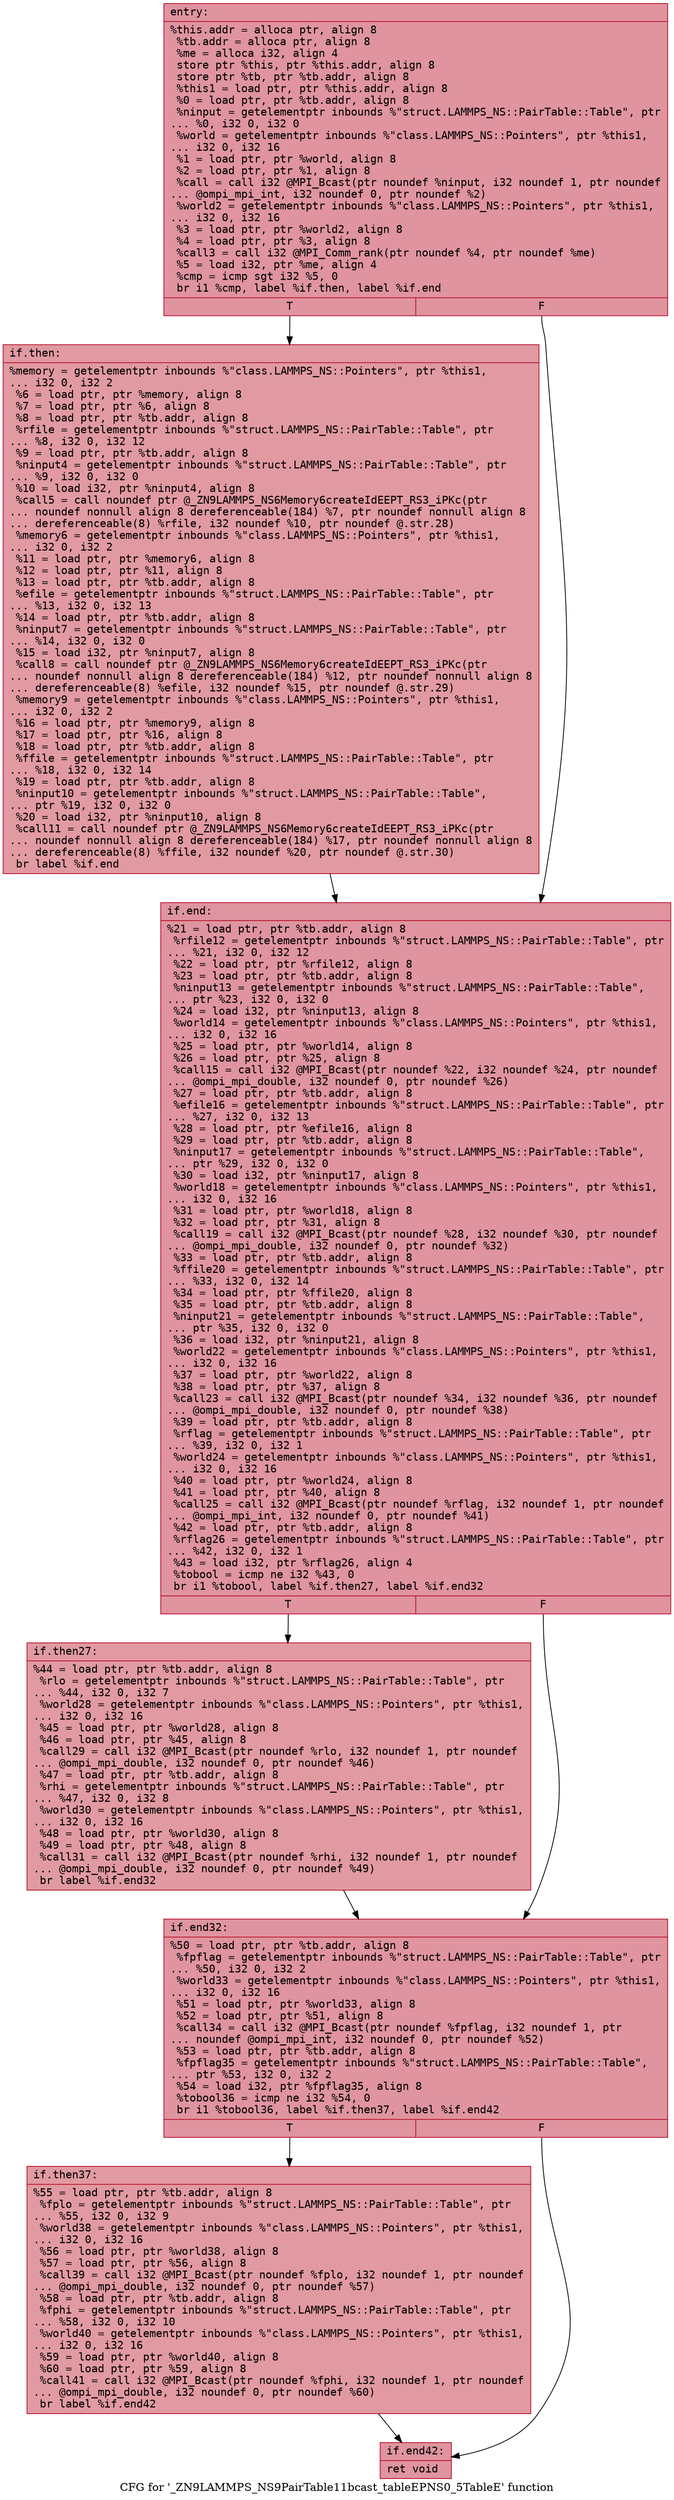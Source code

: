 digraph "CFG for '_ZN9LAMMPS_NS9PairTable11bcast_tableEPNS0_5TableE' function" {
	label="CFG for '_ZN9LAMMPS_NS9PairTable11bcast_tableEPNS0_5TableE' function";

	Node0x55f58a2d4880 [shape=record,color="#b70d28ff", style=filled, fillcolor="#b70d2870" fontname="Courier",label="{entry:\l|  %this.addr = alloca ptr, align 8\l  %tb.addr = alloca ptr, align 8\l  %me = alloca i32, align 4\l  store ptr %this, ptr %this.addr, align 8\l  store ptr %tb, ptr %tb.addr, align 8\l  %this1 = load ptr, ptr %this.addr, align 8\l  %0 = load ptr, ptr %tb.addr, align 8\l  %ninput = getelementptr inbounds %\"struct.LAMMPS_NS::PairTable::Table\", ptr\l... %0, i32 0, i32 0\l  %world = getelementptr inbounds %\"class.LAMMPS_NS::Pointers\", ptr %this1,\l... i32 0, i32 16\l  %1 = load ptr, ptr %world, align 8\l  %2 = load ptr, ptr %1, align 8\l  %call = call i32 @MPI_Bcast(ptr noundef %ninput, i32 noundef 1, ptr noundef\l... @ompi_mpi_int, i32 noundef 0, ptr noundef %2)\l  %world2 = getelementptr inbounds %\"class.LAMMPS_NS::Pointers\", ptr %this1,\l... i32 0, i32 16\l  %3 = load ptr, ptr %world2, align 8\l  %4 = load ptr, ptr %3, align 8\l  %call3 = call i32 @MPI_Comm_rank(ptr noundef %4, ptr noundef %me)\l  %5 = load i32, ptr %me, align 4\l  %cmp = icmp sgt i32 %5, 0\l  br i1 %cmp, label %if.then, label %if.end\l|{<s0>T|<s1>F}}"];
	Node0x55f58a2d4880:s0 -> Node0x55f58a2d5730[tooltip="entry -> if.then\nProbability 62.50%" ];
	Node0x55f58a2d4880:s1 -> Node0x55f58a2d57a0[tooltip="entry -> if.end\nProbability 37.50%" ];
	Node0x55f58a2d5730 [shape=record,color="#b70d28ff", style=filled, fillcolor="#bb1b2c70" fontname="Courier",label="{if.then:\l|  %memory = getelementptr inbounds %\"class.LAMMPS_NS::Pointers\", ptr %this1,\l... i32 0, i32 2\l  %6 = load ptr, ptr %memory, align 8\l  %7 = load ptr, ptr %6, align 8\l  %8 = load ptr, ptr %tb.addr, align 8\l  %rfile = getelementptr inbounds %\"struct.LAMMPS_NS::PairTable::Table\", ptr\l... %8, i32 0, i32 12\l  %9 = load ptr, ptr %tb.addr, align 8\l  %ninput4 = getelementptr inbounds %\"struct.LAMMPS_NS::PairTable::Table\", ptr\l... %9, i32 0, i32 0\l  %10 = load i32, ptr %ninput4, align 8\l  %call5 = call noundef ptr @_ZN9LAMMPS_NS6Memory6createIdEEPT_RS3_iPKc(ptr\l... noundef nonnull align 8 dereferenceable(184) %7, ptr noundef nonnull align 8\l... dereferenceable(8) %rfile, i32 noundef %10, ptr noundef @.str.28)\l  %memory6 = getelementptr inbounds %\"class.LAMMPS_NS::Pointers\", ptr %this1,\l... i32 0, i32 2\l  %11 = load ptr, ptr %memory6, align 8\l  %12 = load ptr, ptr %11, align 8\l  %13 = load ptr, ptr %tb.addr, align 8\l  %efile = getelementptr inbounds %\"struct.LAMMPS_NS::PairTable::Table\", ptr\l... %13, i32 0, i32 13\l  %14 = load ptr, ptr %tb.addr, align 8\l  %ninput7 = getelementptr inbounds %\"struct.LAMMPS_NS::PairTable::Table\", ptr\l... %14, i32 0, i32 0\l  %15 = load i32, ptr %ninput7, align 8\l  %call8 = call noundef ptr @_ZN9LAMMPS_NS6Memory6createIdEEPT_RS3_iPKc(ptr\l... noundef nonnull align 8 dereferenceable(184) %12, ptr noundef nonnull align 8\l... dereferenceable(8) %efile, i32 noundef %15, ptr noundef @.str.29)\l  %memory9 = getelementptr inbounds %\"class.LAMMPS_NS::Pointers\", ptr %this1,\l... i32 0, i32 2\l  %16 = load ptr, ptr %memory9, align 8\l  %17 = load ptr, ptr %16, align 8\l  %18 = load ptr, ptr %tb.addr, align 8\l  %ffile = getelementptr inbounds %\"struct.LAMMPS_NS::PairTable::Table\", ptr\l... %18, i32 0, i32 14\l  %19 = load ptr, ptr %tb.addr, align 8\l  %ninput10 = getelementptr inbounds %\"struct.LAMMPS_NS::PairTable::Table\",\l... ptr %19, i32 0, i32 0\l  %20 = load i32, ptr %ninput10, align 8\l  %call11 = call noundef ptr @_ZN9LAMMPS_NS6Memory6createIdEEPT_RS3_iPKc(ptr\l... noundef nonnull align 8 dereferenceable(184) %17, ptr noundef nonnull align 8\l... dereferenceable(8) %ffile, i32 noundef %20, ptr noundef @.str.30)\l  br label %if.end\l}"];
	Node0x55f58a2d5730 -> Node0x55f58a2d57a0[tooltip="if.then -> if.end\nProbability 100.00%" ];
	Node0x55f58a2d57a0 [shape=record,color="#b70d28ff", style=filled, fillcolor="#b70d2870" fontname="Courier",label="{if.end:\l|  %21 = load ptr, ptr %tb.addr, align 8\l  %rfile12 = getelementptr inbounds %\"struct.LAMMPS_NS::PairTable::Table\", ptr\l... %21, i32 0, i32 12\l  %22 = load ptr, ptr %rfile12, align 8\l  %23 = load ptr, ptr %tb.addr, align 8\l  %ninput13 = getelementptr inbounds %\"struct.LAMMPS_NS::PairTable::Table\",\l... ptr %23, i32 0, i32 0\l  %24 = load i32, ptr %ninput13, align 8\l  %world14 = getelementptr inbounds %\"class.LAMMPS_NS::Pointers\", ptr %this1,\l... i32 0, i32 16\l  %25 = load ptr, ptr %world14, align 8\l  %26 = load ptr, ptr %25, align 8\l  %call15 = call i32 @MPI_Bcast(ptr noundef %22, i32 noundef %24, ptr noundef\l... @ompi_mpi_double, i32 noundef 0, ptr noundef %26)\l  %27 = load ptr, ptr %tb.addr, align 8\l  %efile16 = getelementptr inbounds %\"struct.LAMMPS_NS::PairTable::Table\", ptr\l... %27, i32 0, i32 13\l  %28 = load ptr, ptr %efile16, align 8\l  %29 = load ptr, ptr %tb.addr, align 8\l  %ninput17 = getelementptr inbounds %\"struct.LAMMPS_NS::PairTable::Table\",\l... ptr %29, i32 0, i32 0\l  %30 = load i32, ptr %ninput17, align 8\l  %world18 = getelementptr inbounds %\"class.LAMMPS_NS::Pointers\", ptr %this1,\l... i32 0, i32 16\l  %31 = load ptr, ptr %world18, align 8\l  %32 = load ptr, ptr %31, align 8\l  %call19 = call i32 @MPI_Bcast(ptr noundef %28, i32 noundef %30, ptr noundef\l... @ompi_mpi_double, i32 noundef 0, ptr noundef %32)\l  %33 = load ptr, ptr %tb.addr, align 8\l  %ffile20 = getelementptr inbounds %\"struct.LAMMPS_NS::PairTable::Table\", ptr\l... %33, i32 0, i32 14\l  %34 = load ptr, ptr %ffile20, align 8\l  %35 = load ptr, ptr %tb.addr, align 8\l  %ninput21 = getelementptr inbounds %\"struct.LAMMPS_NS::PairTable::Table\",\l... ptr %35, i32 0, i32 0\l  %36 = load i32, ptr %ninput21, align 8\l  %world22 = getelementptr inbounds %\"class.LAMMPS_NS::Pointers\", ptr %this1,\l... i32 0, i32 16\l  %37 = load ptr, ptr %world22, align 8\l  %38 = load ptr, ptr %37, align 8\l  %call23 = call i32 @MPI_Bcast(ptr noundef %34, i32 noundef %36, ptr noundef\l... @ompi_mpi_double, i32 noundef 0, ptr noundef %38)\l  %39 = load ptr, ptr %tb.addr, align 8\l  %rflag = getelementptr inbounds %\"struct.LAMMPS_NS::PairTable::Table\", ptr\l... %39, i32 0, i32 1\l  %world24 = getelementptr inbounds %\"class.LAMMPS_NS::Pointers\", ptr %this1,\l... i32 0, i32 16\l  %40 = load ptr, ptr %world24, align 8\l  %41 = load ptr, ptr %40, align 8\l  %call25 = call i32 @MPI_Bcast(ptr noundef %rflag, i32 noundef 1, ptr noundef\l... @ompi_mpi_int, i32 noundef 0, ptr noundef %41)\l  %42 = load ptr, ptr %tb.addr, align 8\l  %rflag26 = getelementptr inbounds %\"struct.LAMMPS_NS::PairTable::Table\", ptr\l... %42, i32 0, i32 1\l  %43 = load i32, ptr %rflag26, align 4\l  %tobool = icmp ne i32 %43, 0\l  br i1 %tobool, label %if.then27, label %if.end32\l|{<s0>T|<s1>F}}"];
	Node0x55f58a2d57a0:s0 -> Node0x55f58a34f760[tooltip="if.end -> if.then27\nProbability 62.50%" ];
	Node0x55f58a2d57a0:s1 -> Node0x55f58a34f7b0[tooltip="if.end -> if.end32\nProbability 37.50%" ];
	Node0x55f58a34f760 [shape=record,color="#b70d28ff", style=filled, fillcolor="#bb1b2c70" fontname="Courier",label="{if.then27:\l|  %44 = load ptr, ptr %tb.addr, align 8\l  %rlo = getelementptr inbounds %\"struct.LAMMPS_NS::PairTable::Table\", ptr\l... %44, i32 0, i32 7\l  %world28 = getelementptr inbounds %\"class.LAMMPS_NS::Pointers\", ptr %this1,\l... i32 0, i32 16\l  %45 = load ptr, ptr %world28, align 8\l  %46 = load ptr, ptr %45, align 8\l  %call29 = call i32 @MPI_Bcast(ptr noundef %rlo, i32 noundef 1, ptr noundef\l... @ompi_mpi_double, i32 noundef 0, ptr noundef %46)\l  %47 = load ptr, ptr %tb.addr, align 8\l  %rhi = getelementptr inbounds %\"struct.LAMMPS_NS::PairTable::Table\", ptr\l... %47, i32 0, i32 8\l  %world30 = getelementptr inbounds %\"class.LAMMPS_NS::Pointers\", ptr %this1,\l... i32 0, i32 16\l  %48 = load ptr, ptr %world30, align 8\l  %49 = load ptr, ptr %48, align 8\l  %call31 = call i32 @MPI_Bcast(ptr noundef %rhi, i32 noundef 1, ptr noundef\l... @ompi_mpi_double, i32 noundef 0, ptr noundef %49)\l  br label %if.end32\l}"];
	Node0x55f58a34f760 -> Node0x55f58a34f7b0[tooltip="if.then27 -> if.end32\nProbability 100.00%" ];
	Node0x55f58a34f7b0 [shape=record,color="#b70d28ff", style=filled, fillcolor="#b70d2870" fontname="Courier",label="{if.end32:\l|  %50 = load ptr, ptr %tb.addr, align 8\l  %fpflag = getelementptr inbounds %\"struct.LAMMPS_NS::PairTable::Table\", ptr\l... %50, i32 0, i32 2\l  %world33 = getelementptr inbounds %\"class.LAMMPS_NS::Pointers\", ptr %this1,\l... i32 0, i32 16\l  %51 = load ptr, ptr %world33, align 8\l  %52 = load ptr, ptr %51, align 8\l  %call34 = call i32 @MPI_Bcast(ptr noundef %fpflag, i32 noundef 1, ptr\l... noundef @ompi_mpi_int, i32 noundef 0, ptr noundef %52)\l  %53 = load ptr, ptr %tb.addr, align 8\l  %fpflag35 = getelementptr inbounds %\"struct.LAMMPS_NS::PairTable::Table\",\l... ptr %53, i32 0, i32 2\l  %54 = load i32, ptr %fpflag35, align 8\l  %tobool36 = icmp ne i32 %54, 0\l  br i1 %tobool36, label %if.then37, label %if.end42\l|{<s0>T|<s1>F}}"];
	Node0x55f58a34f7b0:s0 -> Node0x55f58a3515a0[tooltip="if.end32 -> if.then37\nProbability 62.50%" ];
	Node0x55f58a34f7b0:s1 -> Node0x55f58a351620[tooltip="if.end32 -> if.end42\nProbability 37.50%" ];
	Node0x55f58a3515a0 [shape=record,color="#b70d28ff", style=filled, fillcolor="#bb1b2c70" fontname="Courier",label="{if.then37:\l|  %55 = load ptr, ptr %tb.addr, align 8\l  %fplo = getelementptr inbounds %\"struct.LAMMPS_NS::PairTable::Table\", ptr\l... %55, i32 0, i32 9\l  %world38 = getelementptr inbounds %\"class.LAMMPS_NS::Pointers\", ptr %this1,\l... i32 0, i32 16\l  %56 = load ptr, ptr %world38, align 8\l  %57 = load ptr, ptr %56, align 8\l  %call39 = call i32 @MPI_Bcast(ptr noundef %fplo, i32 noundef 1, ptr noundef\l... @ompi_mpi_double, i32 noundef 0, ptr noundef %57)\l  %58 = load ptr, ptr %tb.addr, align 8\l  %fphi = getelementptr inbounds %\"struct.LAMMPS_NS::PairTable::Table\", ptr\l... %58, i32 0, i32 10\l  %world40 = getelementptr inbounds %\"class.LAMMPS_NS::Pointers\", ptr %this1,\l... i32 0, i32 16\l  %59 = load ptr, ptr %world40, align 8\l  %60 = load ptr, ptr %59, align 8\l  %call41 = call i32 @MPI_Bcast(ptr noundef %fphi, i32 noundef 1, ptr noundef\l... @ompi_mpi_double, i32 noundef 0, ptr noundef %60)\l  br label %if.end42\l}"];
	Node0x55f58a3515a0 -> Node0x55f58a351620[tooltip="if.then37 -> if.end42\nProbability 100.00%" ];
	Node0x55f58a351620 [shape=record,color="#b70d28ff", style=filled, fillcolor="#b70d2870" fontname="Courier",label="{if.end42:\l|  ret void\l}"];
}
